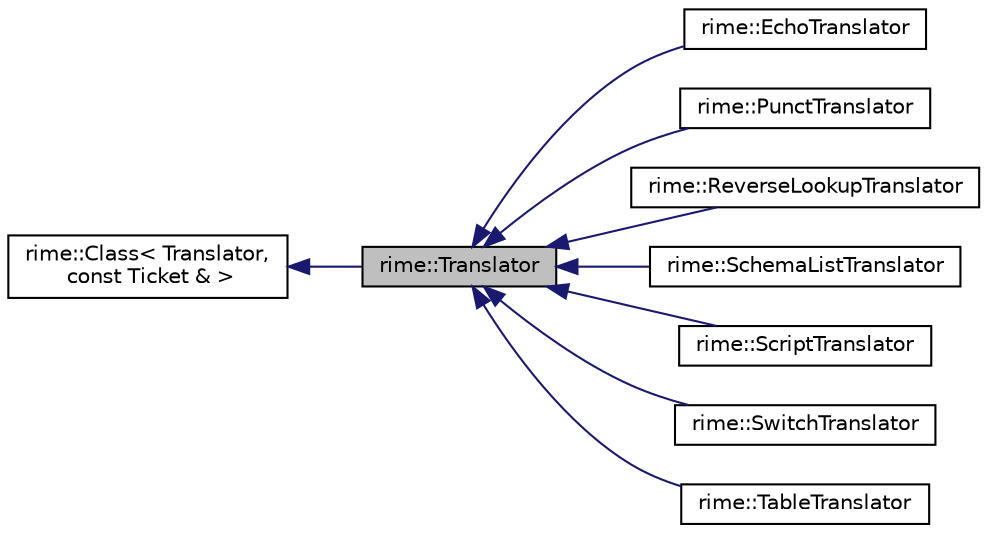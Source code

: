 digraph "rime::Translator"
{
  edge [fontname="Helvetica",fontsize="10",labelfontname="Helvetica",labelfontsize="10"];
  node [fontname="Helvetica",fontsize="10",shape=record];
  rankdir="LR";
  Node1 [label="rime::Translator",height=0.2,width=0.4,color="black", fillcolor="grey75", style="filled" fontcolor="black"];
  Node2 -> Node1 [dir="back",color="midnightblue",fontsize="10",style="solid",fontname="Helvetica"];
  Node2 [label="rime::Class\< Translator,\l const Ticket & \>",height=0.2,width=0.4,color="black", fillcolor="white", style="filled",URL="$a00017.html"];
  Node1 -> Node3 [dir="back",color="midnightblue",fontsize="10",style="solid",fontname="Helvetica"];
  Node3 [label="rime::EchoTranslator",height=0.2,width=0.4,color="black", fillcolor="white", style="filled",URL="$a00063.html"];
  Node1 -> Node4 [dir="back",color="midnightblue",fontsize="10",style="solid",fontname="Helvetica"];
  Node4 [label="rime::PunctTranslator",height=0.2,width=0.4,color="black", fillcolor="white", style="filled",URL="$a00118.html"];
  Node1 -> Node5 [dir="back",color="midnightblue",fontsize="10",style="solid",fontname="Helvetica"];
  Node5 [label="rime::ReverseLookupTranslator",height=0.2,width=0.4,color="black", fillcolor="white", style="filled",URL="$a00134.html"];
  Node1 -> Node6 [dir="back",color="midnightblue",fontsize="10",style="solid",fontname="Helvetica"];
  Node6 [label="rime::SchemaListTranslator",height=0.2,width=0.4,color="black", fillcolor="white", style="filled",URL="$a00159.html"];
  Node1 -> Node7 [dir="back",color="midnightblue",fontsize="10",style="solid",fontname="Helvetica"];
  Node7 [label="rime::ScriptTranslator",height=0.2,width=0.4,color="black", fillcolor="white", style="filled",URL="$a00165.html"];
  Node1 -> Node8 [dir="back",color="midnightblue",fontsize="10",style="solid",fontname="Helvetica"];
  Node8 [label="rime::SwitchTranslator",height=0.2,width=0.4,color="black", fillcolor="white", style="filled",URL="$a00198.html"];
  Node1 -> Node9 [dir="back",color="midnightblue",fontsize="10",style="solid",fontname="Helvetica"];
  Node9 [label="rime::TableTranslator",height=0.2,width=0.4,color="black", fillcolor="white", style="filled",URL="$a00211.html"];
}
